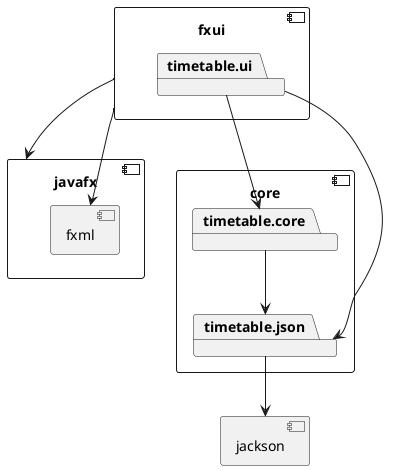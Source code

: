 @startuml

component core{
    package timetable.core
    package timetable.json
}

timetable.core --> timetable.json

component jackson {
    timetable.json --> jackson
}

component fxui {
    package timetable.ui
}

timetable.ui --> timetable.core
timetable.ui --> timetable.json

component javafx { 
    component fxml{

    }
}

fxui --> javafx
fxui --> fxml

@enduml
